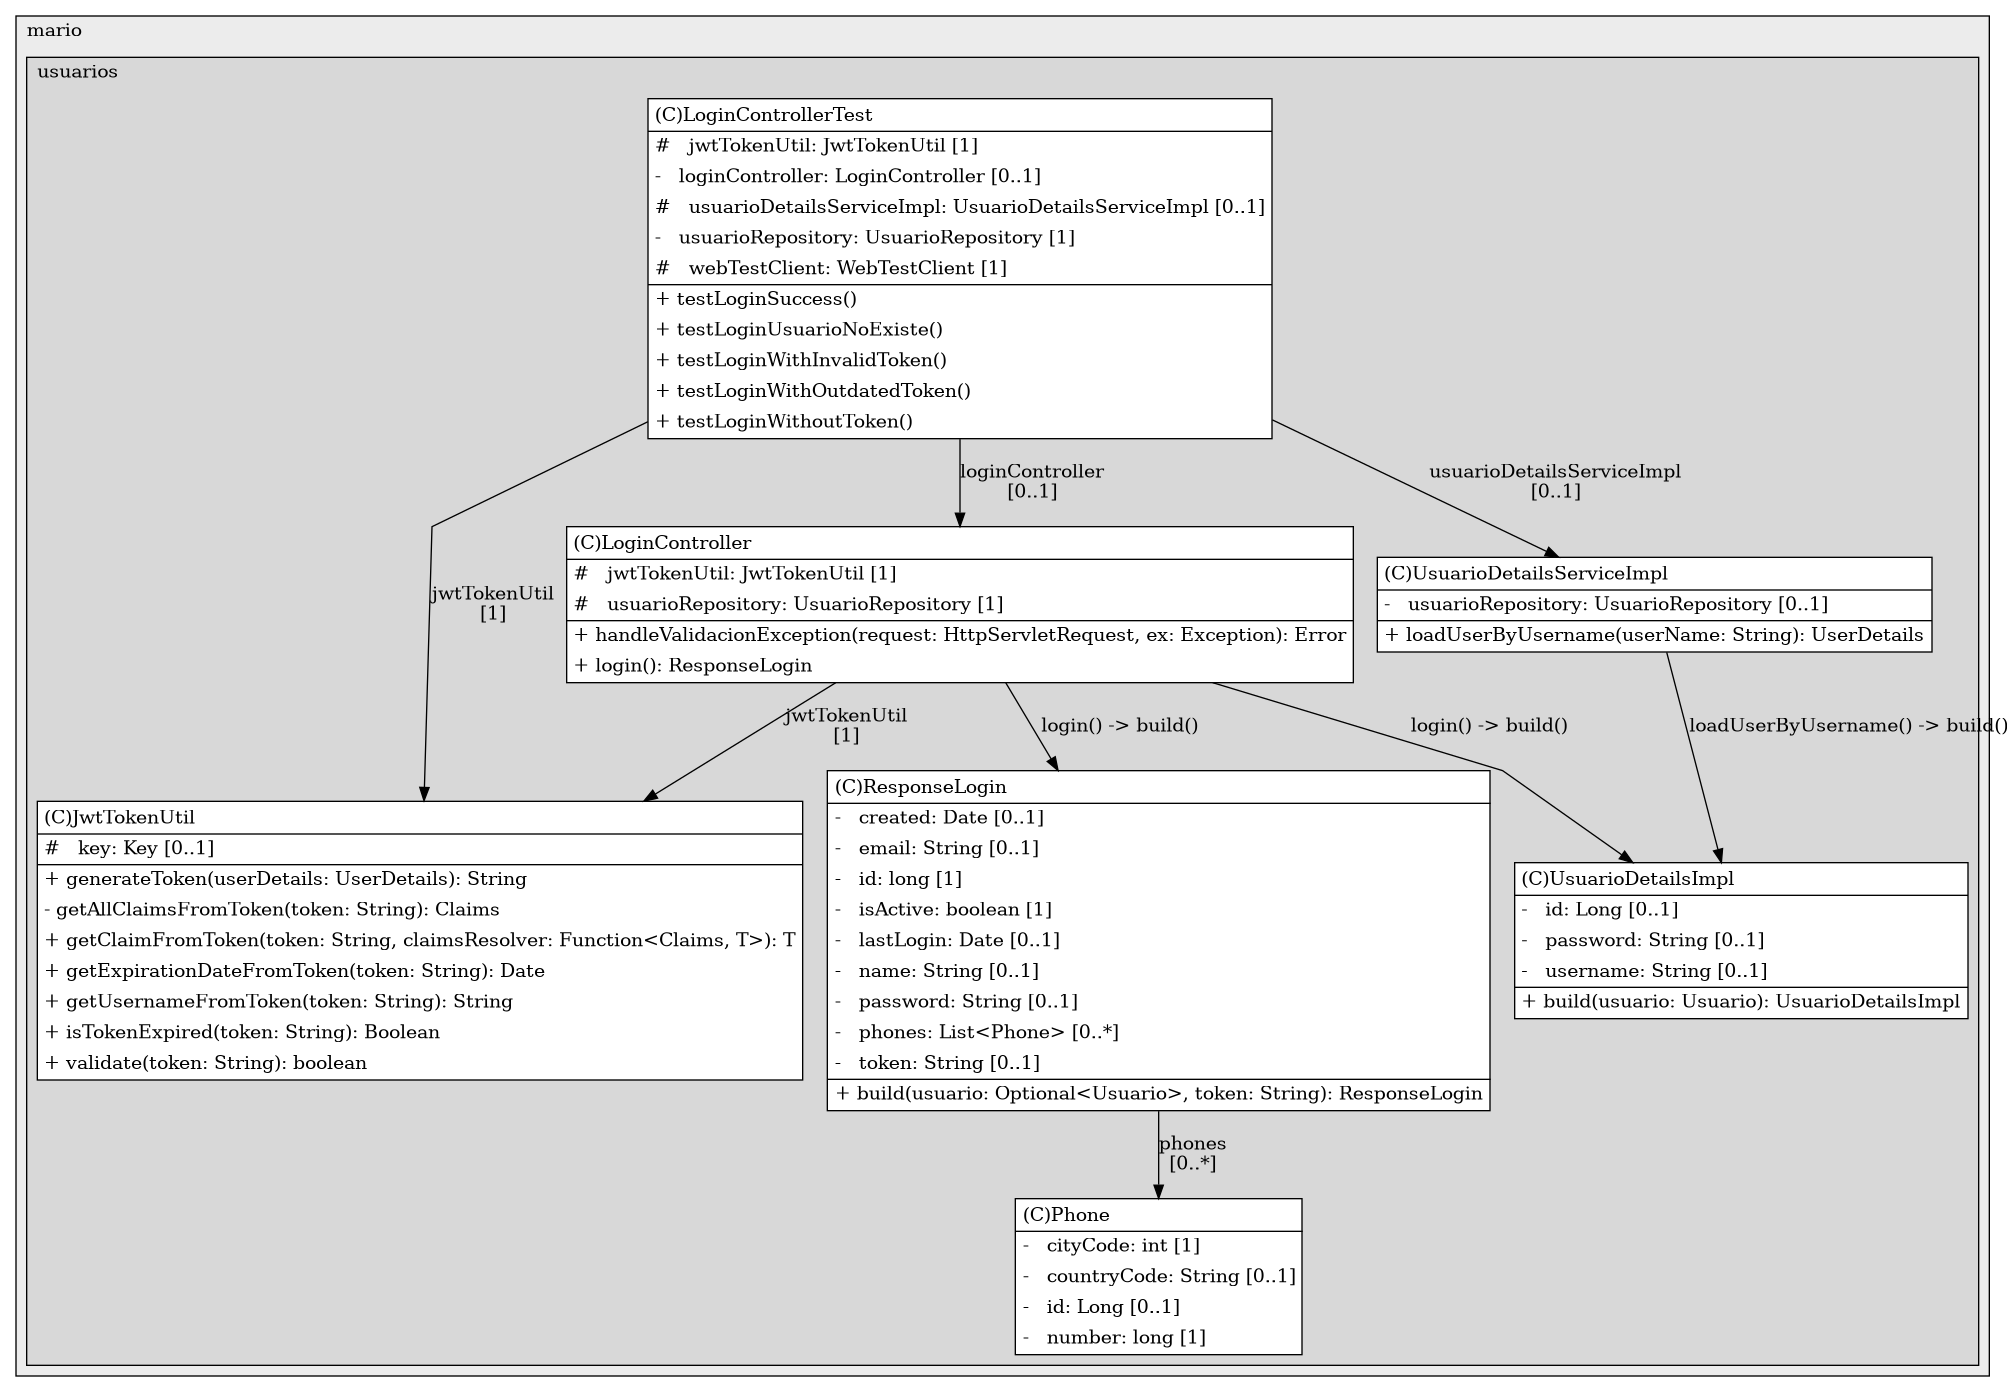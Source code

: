 @startuml

/' diagram meta data start
config=StructureConfiguration;
{
  "projectClassification": {
    "searchMode": "OpenProject", // OpenProject, AllProjects
    "includedProjects": "",
    "pathEndKeywords": "*.impl",
    "isClientPath": "",
    "isClientName": "",
    "isTestPath": "",
    "isTestName": "",
    "isMappingPath": "",
    "isMappingName": "",
    "isDataAccessPath": "",
    "isDataAccessName": "",
    "isDataStructurePath": "",
    "isDataStructureName": "",
    "isInterfaceStructuresPath": "",
    "isInterfaceStructuresName": "",
    "isEntryPointPath": "",
    "isEntryPointName": "",
    "treatFinalFieldsAsMandatory": false
  },
  "graphRestriction": {
    "classPackageExcludeFilter": "",
    "classPackageIncludeFilter": "",
    "classNameExcludeFilter": "",
    "classNameIncludeFilter": "",
    "methodNameExcludeFilter": "",
    "methodNameIncludeFilter": "",
    "removeByInheritance": "", // inheritance/annotation based filtering is done in a second step
    "removeByAnnotation": "",
    "removeByClassPackage": "", // cleanup the graph after inheritance/annotation based filtering is done
    "removeByClassName": "",
    "cutMappings": false,
    "cutEnum": true,
    "cutTests": true,
    "cutClient": true,
    "cutDataAccess": true,
    "cutInterfaceStructures": true,
    "cutDataStructures": true,
    "cutGetterAndSetter": true,
    "cutConstructors": true
  },
  "graphTraversal": {
    "forwardDepth": 3,
    "backwardDepth": 3,
    "classPackageExcludeFilter": "",
    "classPackageIncludeFilter": "",
    "classNameExcludeFilter": "",
    "classNameIncludeFilter": "",
    "methodNameExcludeFilter": "",
    "methodNameIncludeFilter": "",
    "hideMappings": false,
    "hideDataStructures": false,
    "hidePrivateMethods": true,
    "hideInterfaceCalls": true, // indirection: implementation -> interface (is hidden) -> implementation
    "onlyShowApplicationEntryPoints": false, // root node is included
    "useMethodCallsForStructureDiagram": "ForwardOnly" // ForwardOnly, BothDirections, No
  },
  "details": {
    "aggregation": "GroupByClass", // ByClass, GroupByClass, None
    "showClassGenericTypes": true,
    "showMethods": true,
    "showMethodParameterNames": true,
    "showMethodParameterTypes": true,
    "showMethodReturnType": true,
    "showPackageLevels": 2,
    "showDetailedClassStructure": true
  },
  "rootClass": "com.mario.usuarios.controller.LoginControllerTest",
  "extensionCallbackMethod": "" // qualified.class.name#methodName - signature: public static String method(String)
}
diagram meta data end '/



digraph g {
    rankdir="TB"
    splines=polyline
    

'nodes 
subgraph cluster_103666436 { 
   	label=mario
	labeljust=l
	fillcolor="#ececec"
	style=filled
   
   subgraph cluster_1532315985 { 
   	label=usuarios
	labeljust=l
	fillcolor="#d8d8d8"
	style=filled
   
   JwtTokenUtil1415248639[
	label=<<TABLE BORDER="1" CELLBORDER="0" CELLPADDING="4" CELLSPACING="0">
<TR><TD ALIGN="LEFT" >(C)JwtTokenUtil</TD></TR>
<HR/>
<TR><TD ALIGN="LEFT" >#   key: Key [0..1]</TD></TR>
<HR/>
<TR><TD ALIGN="LEFT" >+ generateToken(userDetails: UserDetails): String</TD></TR>
<TR><TD ALIGN="LEFT" >- getAllClaimsFromToken(token: String): Claims</TD></TR>
<TR><TD ALIGN="LEFT" >+ getClaimFromToken(token: String, claimsResolver: Function&lt;Claims, T&gt;): T</TD></TR>
<TR><TD ALIGN="LEFT" >+ getExpirationDateFromToken(token: String): Date</TD></TR>
<TR><TD ALIGN="LEFT" >+ getUsernameFromToken(token: String): String</TD></TR>
<TR><TD ALIGN="LEFT" >+ isTokenExpired(token: String): Boolean</TD></TR>
<TR><TD ALIGN="LEFT" >+ validate(token: String): boolean</TD></TR>
</TABLE>>
	style=filled
	margin=0
	shape=plaintext
	fillcolor="#FFFFFF"
];

LoginController1128708622[
	label=<<TABLE BORDER="1" CELLBORDER="0" CELLPADDING="4" CELLSPACING="0">
<TR><TD ALIGN="LEFT" >(C)LoginController</TD></TR>
<HR/>
<TR><TD ALIGN="LEFT" >#   jwtTokenUtil: JwtTokenUtil [1]</TD></TR>
<TR><TD ALIGN="LEFT" >#   usuarioRepository: UsuarioRepository [1]</TD></TR>
<HR/>
<TR><TD ALIGN="LEFT" >+ handleValidacionException(request: HttpServletRequest, ex: Exception): Error</TD></TR>
<TR><TD ALIGN="LEFT" >+ login(): ResponseLogin</TD></TR>
</TABLE>>
	style=filled
	margin=0
	shape=plaintext
	fillcolor="#FFFFFF"
];

LoginControllerTest1128708622[
	label=<<TABLE BORDER="1" CELLBORDER="0" CELLPADDING="4" CELLSPACING="0">
<TR><TD ALIGN="LEFT" >(C)LoginControllerTest</TD></TR>
<HR/>
<TR><TD ALIGN="LEFT" >#   jwtTokenUtil: JwtTokenUtil [1]</TD></TR>
<TR><TD ALIGN="LEFT" >-   loginController: LoginController [0..1]</TD></TR>
<TR><TD ALIGN="LEFT" >#   usuarioDetailsServiceImpl: UsuarioDetailsServiceImpl [0..1]</TD></TR>
<TR><TD ALIGN="LEFT" >-   usuarioRepository: UsuarioRepository [1]</TD></TR>
<TR><TD ALIGN="LEFT" >#   webTestClient: WebTestClient [1]</TD></TR>
<HR/>
<TR><TD ALIGN="LEFT" >+ testLoginSuccess()</TD></TR>
<TR><TD ALIGN="LEFT" >+ testLoginUsuarioNoExiste()</TD></TR>
<TR><TD ALIGN="LEFT" >+ testLoginWithInvalidToken()</TD></TR>
<TR><TD ALIGN="LEFT" >+ testLoginWithOutdatedToken()</TD></TR>
<TR><TD ALIGN="LEFT" >+ testLoginWithoutToken()</TD></TR>
</TABLE>>
	style=filled
	margin=0
	shape=plaintext
	fillcolor="#FFFFFF"
];

Phone1407706487[
	label=<<TABLE BORDER="1" CELLBORDER="0" CELLPADDING="4" CELLSPACING="0">
<TR><TD ALIGN="LEFT" >(C)Phone</TD></TR>
<HR/>
<TR><TD ALIGN="LEFT" >-   cityCode: int [1]</TD></TR>
<TR><TD ALIGN="LEFT" >-   countryCode: String [0..1]</TD></TR>
<TR><TD ALIGN="LEFT" >-   id: Long [0..1]</TD></TR>
<TR><TD ALIGN="LEFT" >-   number: long [1]</TD></TR>
</TABLE>>
	style=filled
	margin=0
	shape=plaintext
	fillcolor="#FFFFFF"
];

ResponseLogin482097420[
	label=<<TABLE BORDER="1" CELLBORDER="0" CELLPADDING="4" CELLSPACING="0">
<TR><TD ALIGN="LEFT" >(C)ResponseLogin</TD></TR>
<HR/>
<TR><TD ALIGN="LEFT" >-   created: Date [0..1]</TD></TR>
<TR><TD ALIGN="LEFT" >-   email: String [0..1]</TD></TR>
<TR><TD ALIGN="LEFT" >-   id: long [1]</TD></TR>
<TR><TD ALIGN="LEFT" >-   isActive: boolean [1]</TD></TR>
<TR><TD ALIGN="LEFT" >-   lastLogin: Date [0..1]</TD></TR>
<TR><TD ALIGN="LEFT" >-   name: String [0..1]</TD></TR>
<TR><TD ALIGN="LEFT" >-   password: String [0..1]</TD></TR>
<TR><TD ALIGN="LEFT" >-   phones: List&lt;Phone&gt; [0..*]</TD></TR>
<TR><TD ALIGN="LEFT" >-   token: String [0..1]</TD></TR>
<HR/>
<TR><TD ALIGN="LEFT" >+ build(usuario: Optional&lt;Usuario&gt;, token: String): ResponseLogin</TD></TR>
</TABLE>>
	style=filled
	margin=0
	shape=plaintext
	fillcolor="#FFFFFF"
];

UsuarioDetailsImpl648435075[
	label=<<TABLE BORDER="1" CELLBORDER="0" CELLPADDING="4" CELLSPACING="0">
<TR><TD ALIGN="LEFT" >(C)UsuarioDetailsImpl</TD></TR>
<HR/>
<TR><TD ALIGN="LEFT" >-   id: Long [0..1]</TD></TR>
<TR><TD ALIGN="LEFT" >-   password: String [0..1]</TD></TR>
<TR><TD ALIGN="LEFT" >-   username: String [0..1]</TD></TR>
<HR/>
<TR><TD ALIGN="LEFT" >+ build(usuario: Usuario): UsuarioDetailsImpl</TD></TR>
</TABLE>>
	style=filled
	margin=0
	shape=plaintext
	fillcolor="#FFFFFF"
];

UsuarioDetailsServiceImpl648435075[
	label=<<TABLE BORDER="1" CELLBORDER="0" CELLPADDING="4" CELLSPACING="0">
<TR><TD ALIGN="LEFT" >(C)UsuarioDetailsServiceImpl</TD></TR>
<HR/>
<TR><TD ALIGN="LEFT" >-   usuarioRepository: UsuarioRepository [0..1]</TD></TR>
<HR/>
<TR><TD ALIGN="LEFT" >+ loadUserByUsername(userName: String): UserDetails</TD></TR>
</TABLE>>
	style=filled
	margin=0
	shape=plaintext
	fillcolor="#FFFFFF"
];
} 
} 

'edges    
LoginController1128708622 -> JwtTokenUtil1415248639[label="jwtTokenUtil
[1]"];
LoginController1128708622 -> ResponseLogin482097420[label="login() -> build()"];
LoginController1128708622 -> UsuarioDetailsImpl648435075[label="login() -> build()"];
LoginControllerTest1128708622 -> JwtTokenUtil1415248639[label="jwtTokenUtil
[1]"];
LoginControllerTest1128708622 -> LoginController1128708622[label="loginController
[0..1]"];
LoginControllerTest1128708622 -> UsuarioDetailsServiceImpl648435075[label="usuarioDetailsServiceImpl
[0..1]"];
ResponseLogin482097420 -> Phone1407706487[label="phones
[0..*]"];
UsuarioDetailsServiceImpl648435075 -> UsuarioDetailsImpl648435075[label="loadUserByUsername() -> build()"];
    
}
@enduml